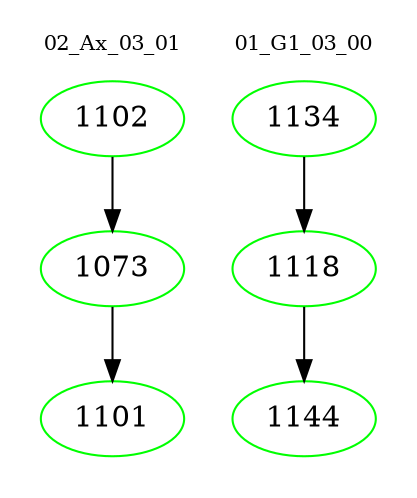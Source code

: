 digraph{
subgraph cluster_0 {
color = white
label = "02_Ax_03_01";
fontsize=10;
T0_1102 [label="1102", color="green"]
T0_1102 -> T0_1073 [color="black"]
T0_1073 [label="1073", color="green"]
T0_1073 -> T0_1101 [color="black"]
T0_1101 [label="1101", color="green"]
}
subgraph cluster_1 {
color = white
label = "01_G1_03_00";
fontsize=10;
T1_1134 [label="1134", color="green"]
T1_1134 -> T1_1118 [color="black"]
T1_1118 [label="1118", color="green"]
T1_1118 -> T1_1144 [color="black"]
T1_1144 [label="1144", color="green"]
}
}

